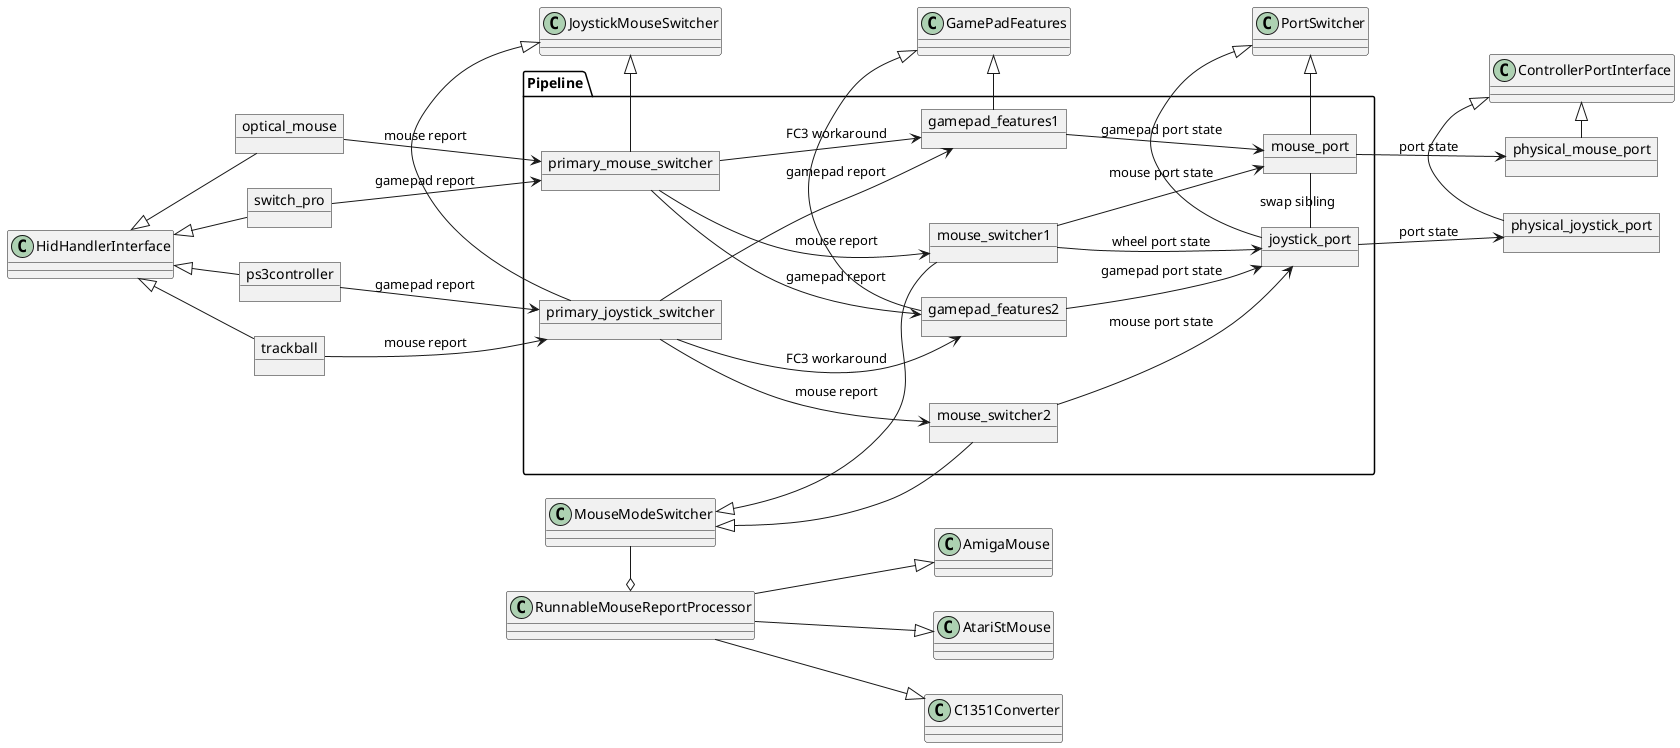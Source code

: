@startuml

object optical_mouse
object trackball
object ps3controller
object switch_pro

left to right direction

package Pipeline {
object primary_mouse_switcher
object primary_joystick_switcher
object joystick_port
object mouse_port
object mouse_switcher1
object mouse_switcher2
object gamepad_features1
object gamepad_features2
}

object physical_joystick_port
object physical_mouse_port

HidHandlerInterface <|-- optical_mouse
HidHandlerInterface <|-- ps3controller
HidHandlerInterface <|-- trackball
HidHandlerInterface <|-- switch_pro

optical_mouse --> primary_mouse_switcher : mouse report
ps3controller --> primary_joystick_switcher : gamepad report
trackball --> primary_joystick_switcher : mouse report
switch_pro --> primary_mouse_switcher : gamepad report

mouse_port --> physical_mouse_port : port state
joystick_port --> physical_joystick_port : port state
joystick_port - mouse_port : swap sibling

primary_mouse_switcher --> mouse_switcher1 : mouse report
primary_mouse_switcher --> gamepad_features2 : gamepad report
primary_mouse_switcher --> gamepad_features1 : FC3 workaround

primary_joystick_switcher --> mouse_switcher2 : mouse report
primary_joystick_switcher --> gamepad_features1 : gamepad report
primary_joystick_switcher --> gamepad_features2 : FC3 workaround

mouse_switcher1 --> mouse_port : mouse port state
mouse_switcher1 --> joystick_port : wheel port state
mouse_switcher2 --> joystick_port : mouse port state

gamepad_features1 --> mouse_port : gamepad port state
gamepad_features2 --> joystick_port : gamepad port state

JoystickMouseSwitcher <|- primary_mouse_switcher
JoystickMouseSwitcher <|- primary_joystick_switcher
GamePadFeatures <|- gamepad_features1
GamePadFeatures <|- gamepad_features2

PortSwitcher <|- joystick_port
PortSwitcher <|- mouse_port
ControllerPortInterface <|- physical_mouse_port
ControllerPortInterface <|- physical_joystick_port

MouseModeSwitcher <|-- mouse_switcher1
MouseModeSwitcher <|-- mouse_switcher2

MouseModeSwitcher -o RunnableMouseReportProcessor
RunnableMouseReportProcessor --|> AmigaMouse
RunnableMouseReportProcessor --|> AtariStMouse
RunnableMouseReportProcessor --|> C1351Converter
@enduml
